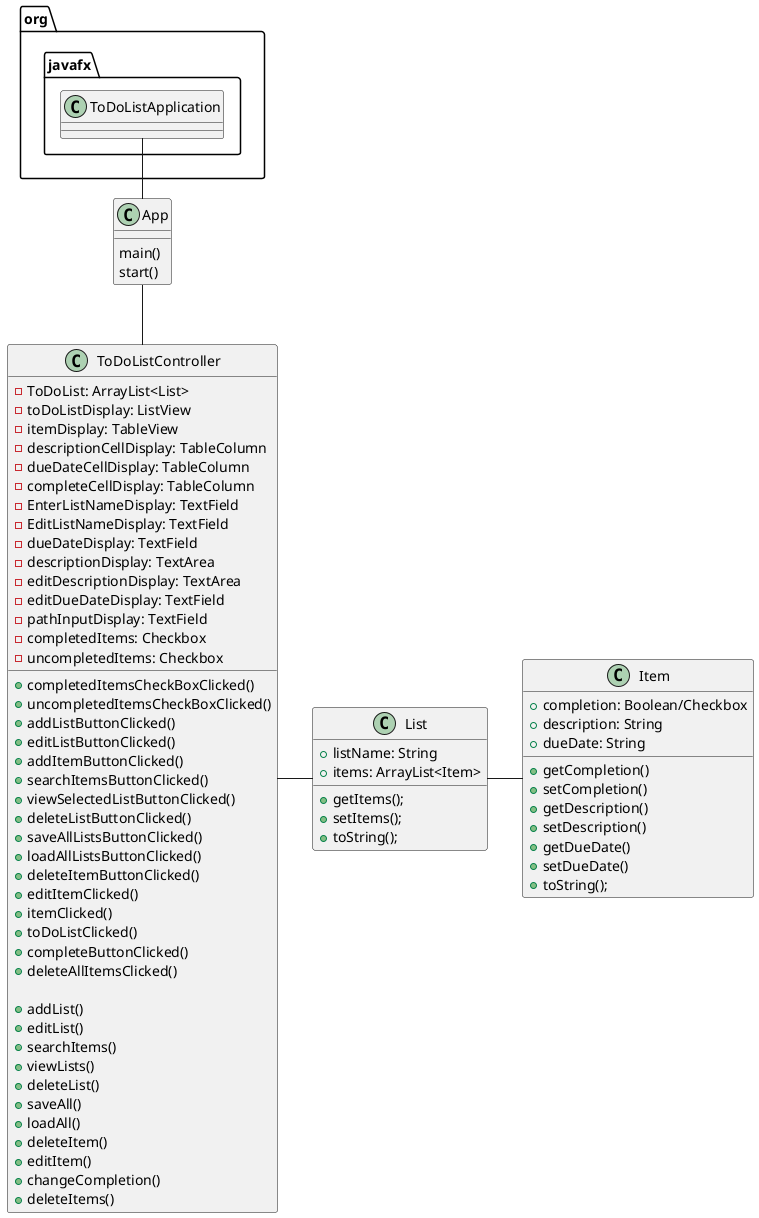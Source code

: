 @startuml

class App{
    main()
    start()
}

class ToDoListController{
    -ToDoList: ArrayList<List>
    -toDoListDisplay: ListView
    -itemDisplay: TableView
    -descriptionCellDisplay: TableColumn
    -dueDateCellDisplay: TableColumn
    -completeCellDisplay: TableColumn
    -EnterListNameDisplay: TextField
    -EditListNameDisplay: TextField
    -dueDateDisplay: TextField
    -descriptionDisplay: TextArea
    -editDescriptionDisplay: TextArea
    -editDueDateDisplay: TextField
    -pathInputDisplay: TextField
    -completedItems: Checkbox
    -uncompletedItems: Checkbox

    +completedItemsCheckBoxClicked()
    +uncompletedItemsCheckBoxClicked()
    +addListButtonClicked()
    +editListButtonClicked()
    +addItemButtonClicked()
    +searchItemsButtonClicked()
    +viewSelectedListButtonClicked()
    +deleteListButtonClicked()
    +saveAllListsButtonClicked()
    +loadAllListsButtonClicked()
    +deleteItemButtonClicked()
    +editItemClicked()
    +itemClicked()
    +toDoListClicked()
    +completeButtonClicked()
    +deleteAllItemsClicked()

    +addList()
    +editList()
    +searchItems()
    +viewLists()
    +deleteList()
    +saveAll()
    +loadAll()
    +deleteItem()
    +editItem()
    +changeCompletion()
    +deleteItems()

}


class Item{
    +completion: Boolean/Checkbox
    +description: String
    +dueDate: String

    +getCompletion()
    +setCompletion()
    +getDescription()
    +setDescription()
    +getDueDate()
    +setDueDate()
    +toString();
}

class List{
    +listName: String
    +items: ArrayList<Item>

    +getItems();
    +setItems();
    +toString();
}

org.javafx.ToDoListApplication -- App
App -- ToDoListController
List - Item
ToDoListController - List


@enduml